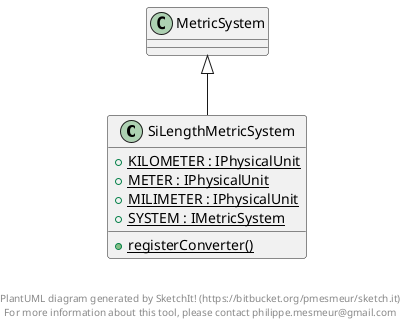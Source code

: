 @startuml

      class SiLengthMetricSystem {
          {static} + KILOMETER : IPhysicalUnit
          {static} + METER : IPhysicalUnit
          {static} + MILIMETER : IPhysicalUnit
          {static} + SYSTEM : IMetricSystem
          {static} + registerConverter()
      }
  

SiLengthMetricSystem -up-|> MetricSystem


right footer


PlantUML diagram generated by SketchIt! (https://bitbucket.org/pmesmeur/sketch.it)
For more information about this tool, please contact philippe.mesmeur@gmail.com
endfooter

@enduml

